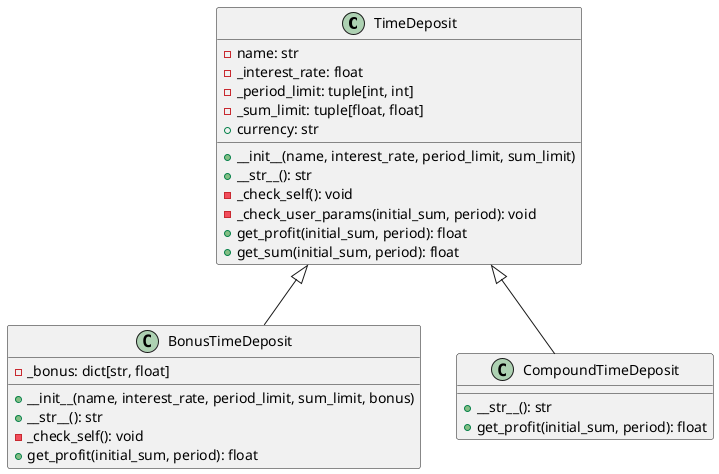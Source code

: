 @startuml
class TimeDeposit {
    - name: str
    - _interest_rate: float
    - _period_limit: tuple[int, int]
    - _sum_limit: tuple[float, float]
    + __init__(name, interest_rate, period_limit, sum_limit)
    + __str__(): str
    + currency: str
    - _check_self(): void
    - _check_user_params(initial_sum, period): void
    + get_profit(initial_sum, period): float
    + get_sum(initial_sum, period): float
}

class BonusTimeDeposit {
    - _bonus: dict[str, float]
    + __init__(name, interest_rate, period_limit, sum_limit, bonus)
    + __str__(): str
    - _check_self(): void
    + get_profit(initial_sum, period): float
}

class CompoundTimeDeposit {
    + __str__(): str
    + get_profit(initial_sum, period): float
}

TimeDeposit <|-- BonusTimeDeposit
TimeDeposit <|-- CompoundTimeDeposit
@enduml